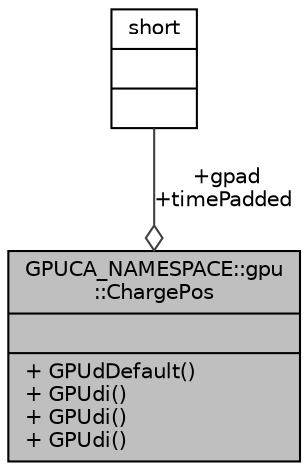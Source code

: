 digraph "GPUCA_NAMESPACE::gpu::ChargePos"
{
 // INTERACTIVE_SVG=YES
  bgcolor="transparent";
  edge [fontname="Helvetica",fontsize="10",labelfontname="Helvetica",labelfontsize="10"];
  node [fontname="Helvetica",fontsize="10",shape=record];
  Node1 [label="{GPUCA_NAMESPACE::gpu\l::ChargePos\n||+ GPUdDefault()\l+ GPUdi()\l+ GPUdi()\l+ GPUdi()\l}",height=0.2,width=0.4,color="black", fillcolor="grey75", style="filled", fontcolor="black"];
  Node2 -> Node1 [color="grey25",fontsize="10",style="solid",label=" +gpad\n+timePadded" ,arrowhead="odiamond",fontname="Helvetica"];
  Node2 [label="{short\n||}",height=0.2,width=0.4,color="black",URL="$dc/d10/classshort.html"];
}
